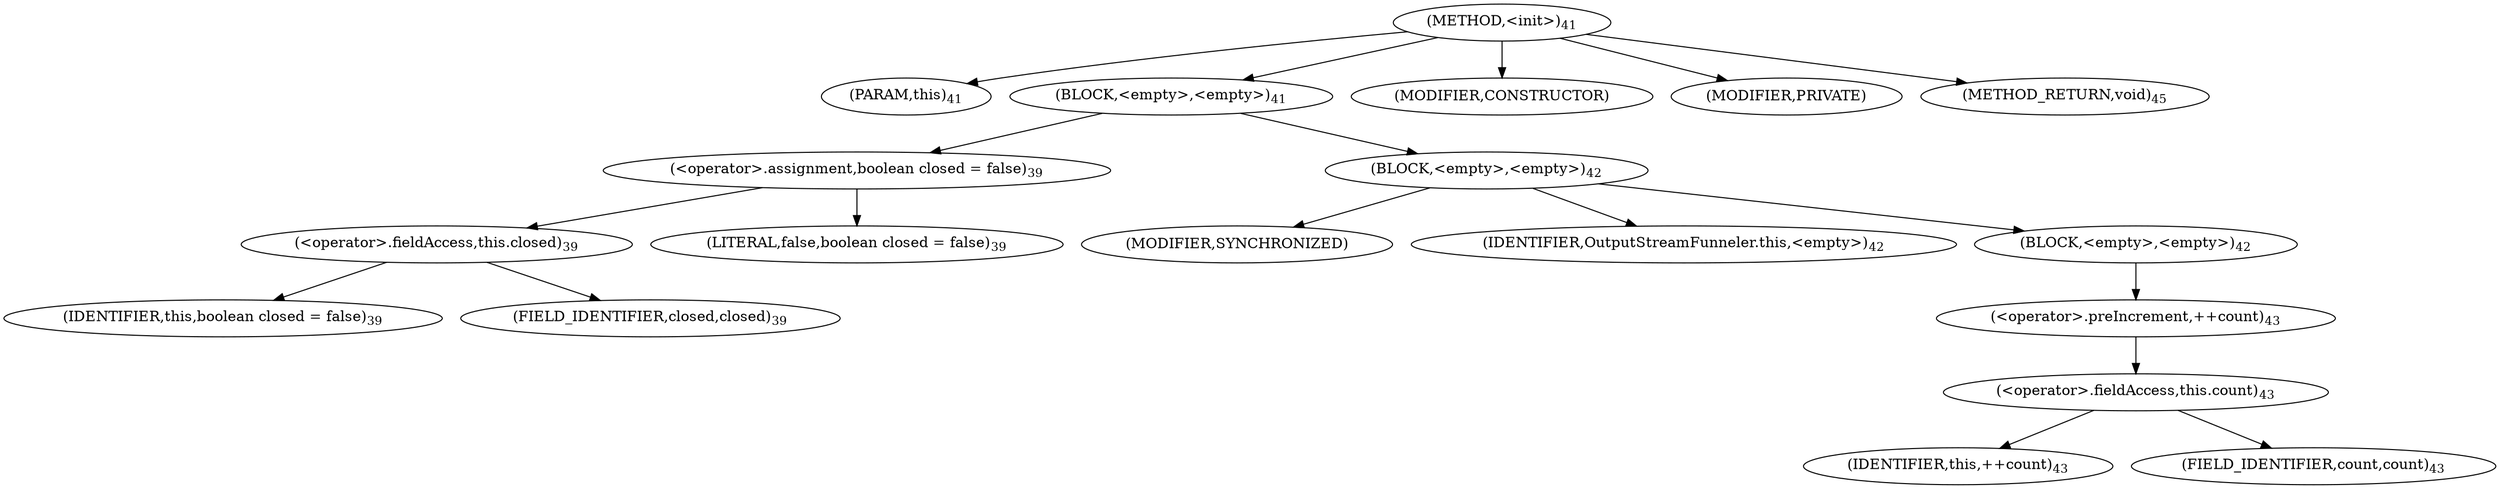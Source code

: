 digraph "&lt;init&gt;" {  
"66" [label = <(METHOD,&lt;init&gt;)<SUB>41</SUB>> ]
"4" [label = <(PARAM,this)<SUB>41</SUB>> ]
"67" [label = <(BLOCK,&lt;empty&gt;,&lt;empty&gt;)<SUB>41</SUB>> ]
"68" [label = <(&lt;operator&gt;.assignment,boolean closed = false)<SUB>39</SUB>> ]
"69" [label = <(&lt;operator&gt;.fieldAccess,this.closed)<SUB>39</SUB>> ]
"70" [label = <(IDENTIFIER,this,boolean closed = false)<SUB>39</SUB>> ]
"71" [label = <(FIELD_IDENTIFIER,closed,closed)<SUB>39</SUB>> ]
"72" [label = <(LITERAL,false,boolean closed = false)<SUB>39</SUB>> ]
"73" [label = <(BLOCK,&lt;empty&gt;,&lt;empty&gt;)<SUB>42</SUB>> ]
"74" [label = <(MODIFIER,SYNCHRONIZED)> ]
"3" [label = <(IDENTIFIER,OutputStreamFunneler.this,&lt;empty&gt;)<SUB>42</SUB>> ]
"75" [label = <(BLOCK,&lt;empty&gt;,&lt;empty&gt;)<SUB>42</SUB>> ]
"76" [label = <(&lt;operator&gt;.preIncrement,++count)<SUB>43</SUB>> ]
"77" [label = <(&lt;operator&gt;.fieldAccess,this.count)<SUB>43</SUB>> ]
"78" [label = <(IDENTIFIER,this,++count)<SUB>43</SUB>> ]
"79" [label = <(FIELD_IDENTIFIER,count,count)<SUB>43</SUB>> ]
"80" [label = <(MODIFIER,CONSTRUCTOR)> ]
"81" [label = <(MODIFIER,PRIVATE)> ]
"82" [label = <(METHOD_RETURN,void)<SUB>45</SUB>> ]
  "66" -> "4" 
  "66" -> "67" 
  "66" -> "80" 
  "66" -> "81" 
  "66" -> "82" 
  "67" -> "68" 
  "67" -> "73" 
  "68" -> "69" 
  "68" -> "72" 
  "69" -> "70" 
  "69" -> "71" 
  "73" -> "74" 
  "73" -> "3" 
  "73" -> "75" 
  "75" -> "76" 
  "76" -> "77" 
  "77" -> "78" 
  "77" -> "79" 
}
